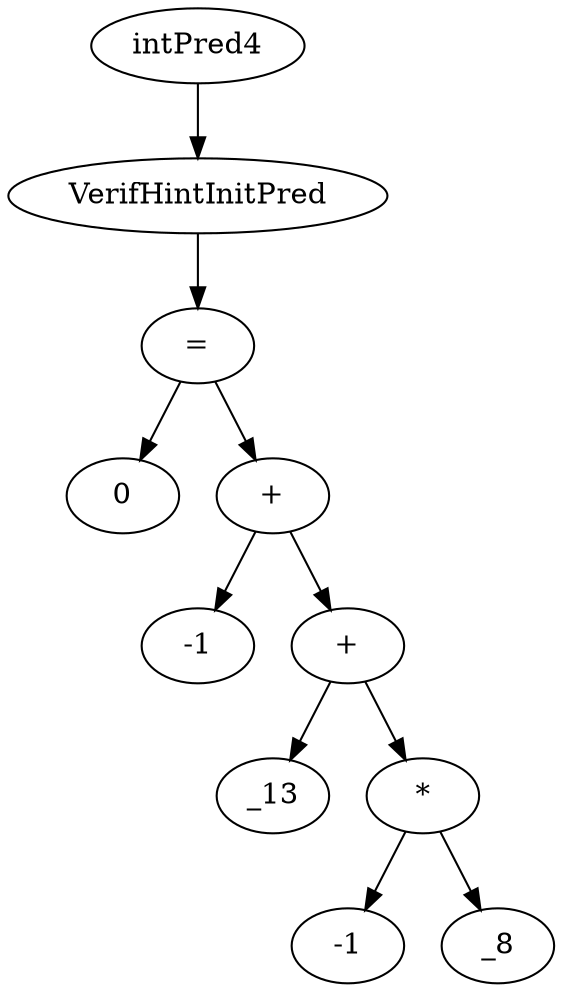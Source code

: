 digraph dag {
0 [label="intPred4"];
1 [label="VerifHintInitPred"];
2 [label="="];
3 [label="0"];
4 [label="+"];
5 [label="-1"];
6 [label="+"];
7 [label="_13"];
8 [label="*"];
9 [label="-1"];
10 [label="_8"];
"0" -> "1"[label=""]
"1" -> "2"[label=""]
"2" -> "4"[label=""]
"2" -> "3"[label=""]
"4" -> "6"[label=""]
"4" -> "5"[label=""]
"6" -> "8"[label=""]
"6" -> "7"[label=""]
"8" -> "10"[label=""]
"8" -> "9"[label=""]
}
